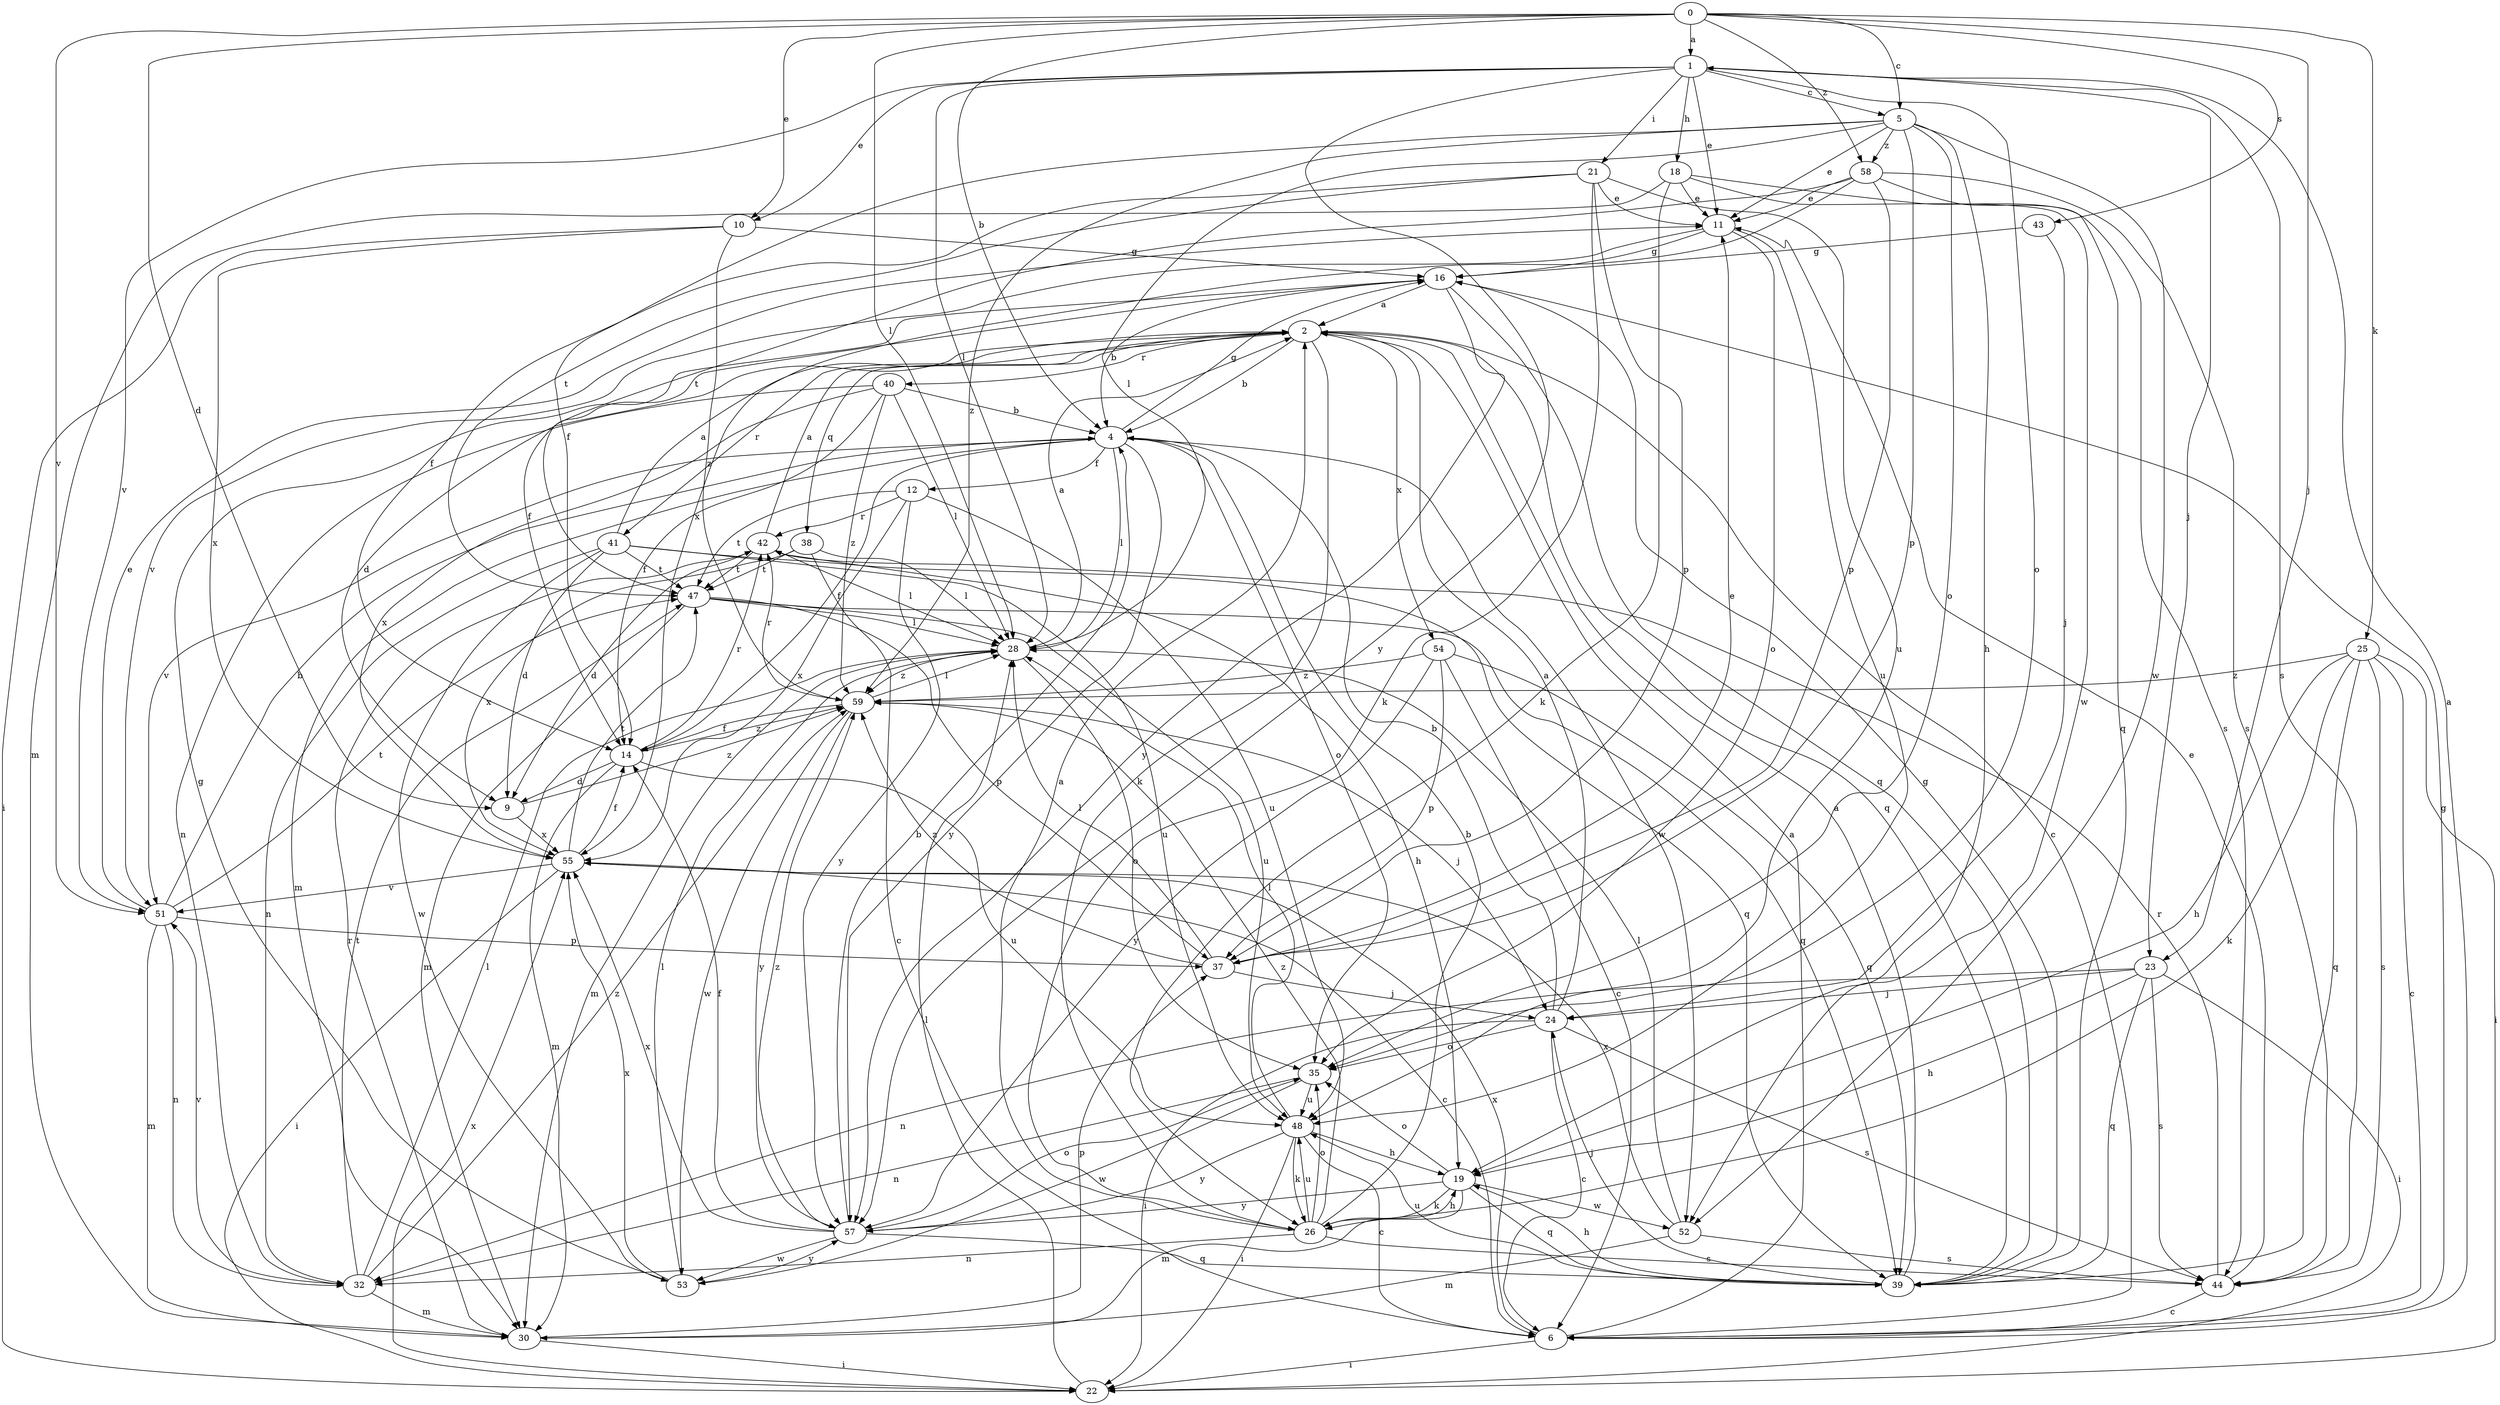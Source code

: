 strict digraph  {
0;
1;
2;
4;
5;
6;
9;
10;
11;
12;
14;
16;
18;
19;
21;
22;
23;
24;
25;
26;
28;
30;
32;
35;
37;
38;
39;
40;
41;
42;
43;
44;
47;
48;
51;
52;
53;
54;
55;
57;
58;
59;
0 -> 1  [label=a];
0 -> 4  [label=b];
0 -> 5  [label=c];
0 -> 9  [label=d];
0 -> 10  [label=e];
0 -> 23  [label=j];
0 -> 25  [label=k];
0 -> 28  [label=l];
0 -> 43  [label=s];
0 -> 51  [label=v];
0 -> 58  [label=z];
1 -> 5  [label=c];
1 -> 10  [label=e];
1 -> 11  [label=e];
1 -> 18  [label=h];
1 -> 21  [label=i];
1 -> 23  [label=j];
1 -> 28  [label=l];
1 -> 35  [label=o];
1 -> 44  [label=s];
1 -> 51  [label=v];
1 -> 57  [label=y];
2 -> 4  [label=b];
2 -> 6  [label=c];
2 -> 9  [label=d];
2 -> 26  [label=k];
2 -> 38  [label=q];
2 -> 39  [label=q];
2 -> 40  [label=r];
2 -> 41  [label=r];
2 -> 54  [label=x];
4 -> 12  [label=f];
4 -> 14  [label=f];
4 -> 16  [label=g];
4 -> 28  [label=l];
4 -> 30  [label=m];
4 -> 35  [label=o];
4 -> 51  [label=v];
4 -> 52  [label=w];
4 -> 57  [label=y];
5 -> 11  [label=e];
5 -> 14  [label=f];
5 -> 19  [label=h];
5 -> 28  [label=l];
5 -> 35  [label=o];
5 -> 37  [label=p];
5 -> 52  [label=w];
5 -> 58  [label=z];
5 -> 59  [label=z];
6 -> 1  [label=a];
6 -> 2  [label=a];
6 -> 16  [label=g];
6 -> 22  [label=i];
6 -> 55  [label=x];
9 -> 55  [label=x];
9 -> 59  [label=z];
10 -> 16  [label=g];
10 -> 22  [label=i];
10 -> 55  [label=x];
10 -> 59  [label=z];
11 -> 16  [label=g];
11 -> 35  [label=o];
11 -> 48  [label=u];
11 -> 51  [label=v];
12 -> 42  [label=r];
12 -> 47  [label=t];
12 -> 48  [label=u];
12 -> 55  [label=x];
12 -> 57  [label=y];
14 -> 9  [label=d];
14 -> 30  [label=m];
14 -> 42  [label=r];
14 -> 48  [label=u];
14 -> 59  [label=z];
16 -> 2  [label=a];
16 -> 4  [label=b];
16 -> 14  [label=f];
16 -> 39  [label=q];
16 -> 57  [label=y];
18 -> 11  [label=e];
18 -> 26  [label=k];
18 -> 30  [label=m];
18 -> 44  [label=s];
18 -> 52  [label=w];
19 -> 26  [label=k];
19 -> 30  [label=m];
19 -> 35  [label=o];
19 -> 39  [label=q];
19 -> 52  [label=w];
19 -> 57  [label=y];
21 -> 11  [label=e];
21 -> 14  [label=f];
21 -> 26  [label=k];
21 -> 37  [label=p];
21 -> 47  [label=t];
21 -> 48  [label=u];
22 -> 28  [label=l];
22 -> 55  [label=x];
23 -> 19  [label=h];
23 -> 22  [label=i];
23 -> 24  [label=j];
23 -> 32  [label=n];
23 -> 39  [label=q];
23 -> 44  [label=s];
24 -> 2  [label=a];
24 -> 4  [label=b];
24 -> 6  [label=c];
24 -> 22  [label=i];
24 -> 35  [label=o];
24 -> 44  [label=s];
25 -> 6  [label=c];
25 -> 19  [label=h];
25 -> 22  [label=i];
25 -> 26  [label=k];
25 -> 39  [label=q];
25 -> 44  [label=s];
25 -> 59  [label=z];
26 -> 2  [label=a];
26 -> 4  [label=b];
26 -> 19  [label=h];
26 -> 32  [label=n];
26 -> 35  [label=o];
26 -> 44  [label=s];
26 -> 48  [label=u];
26 -> 59  [label=z];
28 -> 2  [label=a];
28 -> 30  [label=m];
28 -> 35  [label=o];
28 -> 59  [label=z];
30 -> 22  [label=i];
30 -> 37  [label=p];
30 -> 42  [label=r];
32 -> 28  [label=l];
32 -> 30  [label=m];
32 -> 47  [label=t];
32 -> 51  [label=v];
32 -> 59  [label=z];
35 -> 32  [label=n];
35 -> 48  [label=u];
35 -> 53  [label=w];
37 -> 11  [label=e];
37 -> 24  [label=j];
37 -> 28  [label=l];
37 -> 59  [label=z];
38 -> 6  [label=c];
38 -> 28  [label=l];
38 -> 47  [label=t];
38 -> 55  [label=x];
39 -> 2  [label=a];
39 -> 16  [label=g];
39 -> 19  [label=h];
39 -> 24  [label=j];
39 -> 48  [label=u];
40 -> 4  [label=b];
40 -> 14  [label=f];
40 -> 28  [label=l];
40 -> 32  [label=n];
40 -> 55  [label=x];
40 -> 59  [label=z];
41 -> 2  [label=a];
41 -> 9  [label=d];
41 -> 32  [label=n];
41 -> 39  [label=q];
41 -> 47  [label=t];
41 -> 48  [label=u];
41 -> 53  [label=w];
42 -> 2  [label=a];
42 -> 9  [label=d];
42 -> 19  [label=h];
42 -> 28  [label=l];
42 -> 47  [label=t];
43 -> 16  [label=g];
43 -> 24  [label=j];
44 -> 6  [label=c];
44 -> 11  [label=e];
44 -> 42  [label=r];
47 -> 28  [label=l];
47 -> 30  [label=m];
47 -> 37  [label=p];
47 -> 39  [label=q];
47 -> 48  [label=u];
48 -> 6  [label=c];
48 -> 19  [label=h];
48 -> 22  [label=i];
48 -> 26  [label=k];
48 -> 28  [label=l];
48 -> 57  [label=y];
51 -> 4  [label=b];
51 -> 11  [label=e];
51 -> 30  [label=m];
51 -> 32  [label=n];
51 -> 37  [label=p];
51 -> 47  [label=t];
52 -> 28  [label=l];
52 -> 30  [label=m];
52 -> 44  [label=s];
52 -> 55  [label=x];
53 -> 16  [label=g];
53 -> 28  [label=l];
53 -> 55  [label=x];
53 -> 57  [label=y];
54 -> 6  [label=c];
54 -> 37  [label=p];
54 -> 39  [label=q];
54 -> 57  [label=y];
54 -> 59  [label=z];
55 -> 6  [label=c];
55 -> 14  [label=f];
55 -> 22  [label=i];
55 -> 47  [label=t];
55 -> 51  [label=v];
57 -> 4  [label=b];
57 -> 14  [label=f];
57 -> 35  [label=o];
57 -> 39  [label=q];
57 -> 53  [label=w];
57 -> 55  [label=x];
57 -> 59  [label=z];
58 -> 11  [label=e];
58 -> 37  [label=p];
58 -> 39  [label=q];
58 -> 44  [label=s];
58 -> 47  [label=t];
58 -> 55  [label=x];
59 -> 14  [label=f];
59 -> 24  [label=j];
59 -> 28  [label=l];
59 -> 42  [label=r];
59 -> 53  [label=w];
59 -> 57  [label=y];
}
